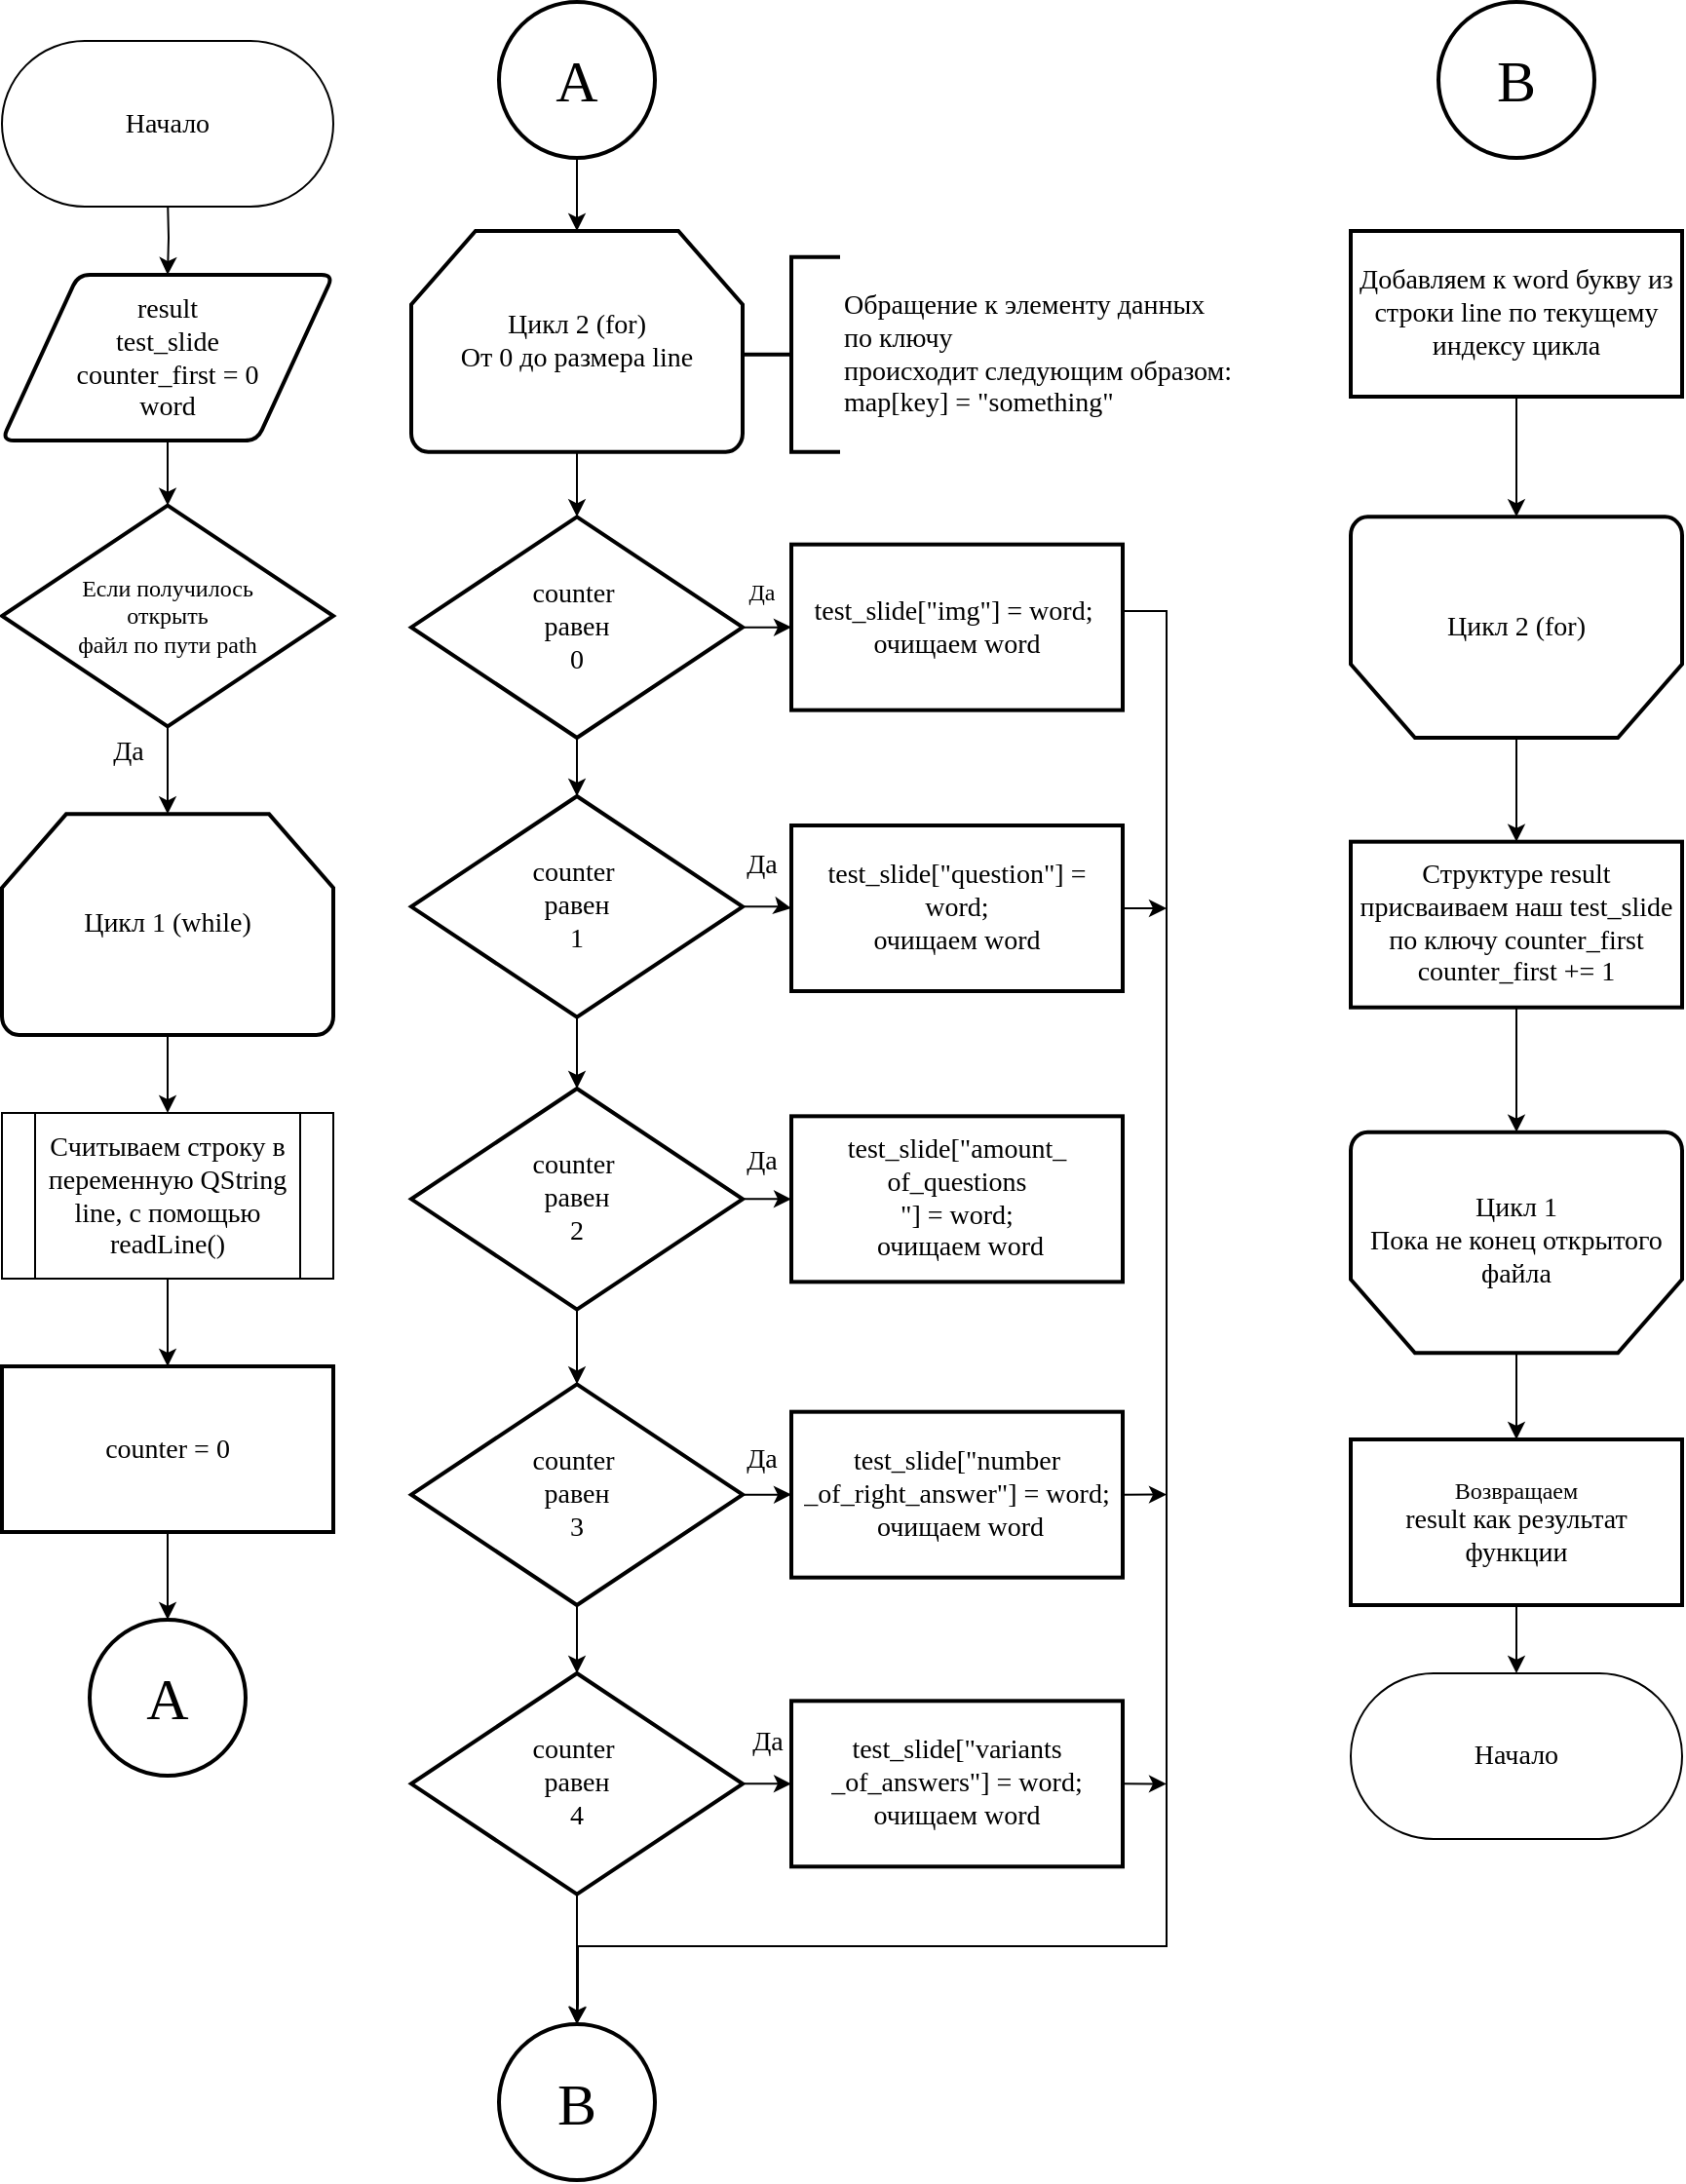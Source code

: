 <mxfile version="22.1.5" type="device">
  <diagram name="Страница — 1" id="GVsMRDVQ44VWrH_qdUw6">
    <mxGraphModel dx="1615" dy="900" grid="1" gridSize="10" guides="1" tooltips="1" connect="1" arrows="1" fold="1" page="1" pageScale="1" pageWidth="827" pageHeight="1169" math="0" shadow="0">
      <root>
        <mxCell id="0" />
        <mxCell id="1" parent="0" />
        <mxCell id="yowatQOYGPxoi-IL2uhS-81" value="" style="edgeStyle=orthogonalEdgeStyle;rounded=0;orthogonalLoop=1;jettySize=auto;html=1;" parent="1" target="yowatQOYGPxoi-IL2uhS-3" edge="1">
          <mxGeometry relative="1" as="geometry">
            <mxPoint x="95" y="630" as="sourcePoint" />
          </mxGeometry>
        </mxCell>
        <mxCell id="yowatQOYGPxoi-IL2uhS-53" value="" style="edgeStyle=orthogonalEdgeStyle;rounded=0;orthogonalLoop=1;jettySize=auto;html=1;" parent="1" source="yowatQOYGPxoi-IL2uhS-3" target="yowatQOYGPxoi-IL2uhS-22" edge="1">
          <mxGeometry relative="1" as="geometry" />
        </mxCell>
        <mxCell id="yowatQOYGPxoi-IL2uhS-3" value="&lt;font style=&quot;font-size: 14px;&quot; face=&quot;Times New Roman&quot;&gt;result&lt;br&gt;test_slide &lt;br&gt;counter_first = 0&lt;br&gt;word&lt;/font&gt;" style="shape=parallelogram;html=1;strokeWidth=2;perimeter=parallelogramPerimeter;whiteSpace=wrap;rounded=1;arcSize=12;size=0.23;aspect=fixed;" parent="1" vertex="1">
          <mxGeometry x="10" y="670" width="170" height="85" as="geometry" />
        </mxCell>
        <mxCell id="yowatQOYGPxoi-IL2uhS-58" value="" style="edgeStyle=orthogonalEdgeStyle;rounded=0;orthogonalLoop=1;jettySize=auto;html=1;" parent="1" source="yowatQOYGPxoi-IL2uhS-14" target="yowatQOYGPxoi-IL2uhS-24" edge="1">
          <mxGeometry relative="1" as="geometry" />
        </mxCell>
        <mxCell id="yowatQOYGPxoi-IL2uhS-14" value="&lt;font face=&quot;Times New Roman&quot; style=&quot;font-size: 14px;&quot;&gt;Структуре result присваиваем наш test_slide по ключу counter_first&lt;br&gt;counter_first += 1&lt;/font&gt;" style="rounded=1;whiteSpace=wrap;html=1;absoluteArcSize=1;arcSize=0;strokeWidth=2;aspect=fixed;" parent="1" vertex="1">
          <mxGeometry x="702" y="960.84" width="170" height="85" as="geometry" />
        </mxCell>
        <mxCell id="yowatQOYGPxoi-IL2uhS-54" value="" style="edgeStyle=orthogonalEdgeStyle;rounded=0;orthogonalLoop=1;jettySize=auto;html=1;" parent="1" source="yowatQOYGPxoi-IL2uhS-22" target="yowatQOYGPxoi-IL2uhS-23" edge="1">
          <mxGeometry relative="1" as="geometry" />
        </mxCell>
        <mxCell id="yowatQOYGPxoi-IL2uhS-22" value="&lt;font style=&quot;font-size: 12px;&quot; face=&quot;Times New Roman&quot;&gt;Если получилось &lt;br&gt;открыть &lt;br&gt;файл по пути path&lt;/font&gt;" style="strokeWidth=2;html=1;shape=mxgraph.flowchart.decision;whiteSpace=wrap;aspect=fixed;" parent="1" vertex="1">
          <mxGeometry x="10" y="788.33" width="170" height="113.33" as="geometry" />
        </mxCell>
        <mxCell id="yowatQOYGPxoi-IL2uhS-55" value="" style="edgeStyle=orthogonalEdgeStyle;rounded=0;orthogonalLoop=1;jettySize=auto;html=1;" parent="1" source="yowatQOYGPxoi-IL2uhS-23" target="yowatQOYGPxoi-IL2uhS-26" edge="1">
          <mxGeometry relative="1" as="geometry" />
        </mxCell>
        <mxCell id="yowatQOYGPxoi-IL2uhS-23" value="&lt;font style=&quot;font-size: 14px;&quot; face=&quot;Times New Roman&quot;&gt;Цикл 1 (while)&lt;/font&gt;" style="strokeWidth=2;html=1;shape=mxgraph.flowchart.loop_limit;whiteSpace=wrap;aspect=fixed;" parent="1" vertex="1">
          <mxGeometry x="10" y="946.67" width="170" height="113.33" as="geometry" />
        </mxCell>
        <mxCell id="aLACxy-rQAyNiAspGChn-12" value="" style="edgeStyle=orthogonalEdgeStyle;rounded=0;orthogonalLoop=1;jettySize=auto;html=1;" edge="1" parent="1" source="yowatQOYGPxoi-IL2uhS-24" target="aLACxy-rQAyNiAspGChn-11">
          <mxGeometry relative="1" as="geometry" />
        </mxCell>
        <mxCell id="yowatQOYGPxoi-IL2uhS-24" value="&lt;font face=&quot;Times New Roman&quot; style=&quot;font-size: 14px;&quot;&gt;Цикл 1&lt;br&gt;Пока не конец открытого файла&lt;/font&gt;" style="strokeWidth=2;html=1;shape=mxgraph.flowchart.loop_limit;whiteSpace=wrap;aspect=fixed;direction=west;" parent="1" vertex="1">
          <mxGeometry x="702" y="1109.83" width="170" height="113.33" as="geometry" />
        </mxCell>
        <mxCell id="yowatQOYGPxoi-IL2uhS-56" value="" style="edgeStyle=orthogonalEdgeStyle;rounded=0;orthogonalLoop=1;jettySize=auto;html=1;" parent="1" source="yowatQOYGPxoi-IL2uhS-27" target="yowatQOYGPxoi-IL2uhS-28" edge="1">
          <mxGeometry relative="1" as="geometry">
            <mxPoint x="95" y="1225" as="sourcePoint" />
          </mxGeometry>
        </mxCell>
        <mxCell id="aLACxy-rQAyNiAspGChn-3" value="" style="edgeStyle=orthogonalEdgeStyle;rounded=0;orthogonalLoop=1;jettySize=auto;html=1;" edge="1" parent="1" source="yowatQOYGPxoi-IL2uhS-26" target="yowatQOYGPxoi-IL2uhS-27">
          <mxGeometry relative="1" as="geometry" />
        </mxCell>
        <mxCell id="yowatQOYGPxoi-IL2uhS-26" value="&lt;font style=&quot;font-size: 14px;&quot; face=&quot;Times New Roman&quot;&gt;Считываем строку в переменную QString line, с помощью readLine()&lt;/font&gt;" style="shape=process;whiteSpace=wrap;html=1;backgroundOutline=1;aspect=fixed;" parent="1" vertex="1">
          <mxGeometry x="10" y="1100" width="170" height="85" as="geometry" />
        </mxCell>
        <mxCell id="yowatQOYGPxoi-IL2uhS-28" value="&lt;font face=&quot;Times New Roman&quot; style=&quot;font-size: 30px;&quot;&gt;A&lt;/font&gt;" style="strokeWidth=2;html=1;shape=mxgraph.flowchart.start_2;whiteSpace=wrap;aspect=fixed;" parent="1" vertex="1">
          <mxGeometry x="55" y="1360" width="80" height="80" as="geometry" />
        </mxCell>
        <mxCell id="yowatQOYGPxoi-IL2uhS-73" value="" style="edgeStyle=orthogonalEdgeStyle;rounded=0;orthogonalLoop=1;jettySize=auto;html=1;" parent="1" source="yowatQOYGPxoi-IL2uhS-29" target="yowatQOYGPxoi-IL2uhS-30" edge="1">
          <mxGeometry relative="1" as="geometry" />
        </mxCell>
        <mxCell id="yowatQOYGPxoi-IL2uhS-29" value="&lt;font face=&quot;Times New Roman&quot; style=&quot;font-size: 30px;&quot;&gt;A&lt;/font&gt;" style="strokeWidth=2;html=1;shape=mxgraph.flowchart.start_2;whiteSpace=wrap;aspect=fixed;" parent="1" vertex="1">
          <mxGeometry x="265" y="530" width="80" height="80" as="geometry" />
        </mxCell>
        <mxCell id="yowatQOYGPxoi-IL2uhS-74" value="" style="edgeStyle=orthogonalEdgeStyle;rounded=0;orthogonalLoop=1;jettySize=auto;html=1;" parent="1" source="yowatQOYGPxoi-IL2uhS-30" target="yowatQOYGPxoi-IL2uhS-32" edge="1">
          <mxGeometry relative="1" as="geometry" />
        </mxCell>
        <mxCell id="yowatQOYGPxoi-IL2uhS-30" value="&lt;font face=&quot;Times New Roman&quot; style=&quot;font-size: 14px;&quot;&gt;Цикл 2 (for)&lt;br&gt;От 0 до размера line&lt;/font&gt;" style="strokeWidth=2;html=1;shape=mxgraph.flowchart.loop_limit;whiteSpace=wrap;aspect=fixed;" parent="1" vertex="1">
          <mxGeometry x="220" y="647.5" width="170" height="113.33" as="geometry" />
        </mxCell>
        <mxCell id="aLACxy-rQAyNiAspGChn-15" value="" style="edgeStyle=orthogonalEdgeStyle;rounded=0;orthogonalLoop=1;jettySize=auto;html=1;" edge="1" parent="1" source="yowatQOYGPxoi-IL2uhS-31" target="yowatQOYGPxoi-IL2uhS-14">
          <mxGeometry relative="1" as="geometry" />
        </mxCell>
        <mxCell id="yowatQOYGPxoi-IL2uhS-31" value="&lt;font face=&quot;Times New Roman&quot; style=&quot;font-size: 14px;&quot;&gt;Цикл 2 (for)&lt;/font&gt;" style="strokeWidth=2;html=1;shape=mxgraph.flowchart.loop_limit;whiteSpace=wrap;aspect=fixed;direction=west;" parent="1" vertex="1">
          <mxGeometry x="702" y="794.17" width="170" height="113.33" as="geometry" />
        </mxCell>
        <mxCell id="yowatQOYGPxoi-IL2uhS-42" value="" style="edgeStyle=orthogonalEdgeStyle;rounded=0;orthogonalLoop=1;jettySize=auto;html=1;" parent="1" source="yowatQOYGPxoi-IL2uhS-32" target="yowatQOYGPxoi-IL2uhS-37" edge="1">
          <mxGeometry relative="1" as="geometry" />
        </mxCell>
        <mxCell id="yowatQOYGPxoi-IL2uhS-47" value="" style="edgeStyle=orthogonalEdgeStyle;rounded=0;orthogonalLoop=1;jettySize=auto;html=1;" parent="1" source="yowatQOYGPxoi-IL2uhS-32" target="yowatQOYGPxoi-IL2uhS-33" edge="1">
          <mxGeometry relative="1" as="geometry" />
        </mxCell>
        <mxCell id="yowatQOYGPxoi-IL2uhS-32" value="&lt;font face=&quot;Times New Roman&quot; style=&quot;font-size: 14px;&quot;&gt;counter&amp;nbsp;&lt;br&gt;равен&lt;br&gt;0&lt;/font&gt;" style="strokeWidth=2;html=1;shape=mxgraph.flowchart.decision;whiteSpace=wrap;aspect=fixed;" parent="1" vertex="1">
          <mxGeometry x="220" y="794.17" width="170" height="113.33" as="geometry" />
        </mxCell>
        <mxCell id="yowatQOYGPxoi-IL2uhS-43" value="" style="edgeStyle=orthogonalEdgeStyle;rounded=0;orthogonalLoop=1;jettySize=auto;html=1;" parent="1" source="yowatQOYGPxoi-IL2uhS-33" target="yowatQOYGPxoi-IL2uhS-38" edge="1">
          <mxGeometry relative="1" as="geometry" />
        </mxCell>
        <mxCell id="yowatQOYGPxoi-IL2uhS-48" value="" style="edgeStyle=orthogonalEdgeStyle;rounded=0;orthogonalLoop=1;jettySize=auto;html=1;" parent="1" source="yowatQOYGPxoi-IL2uhS-33" target="yowatQOYGPxoi-IL2uhS-34" edge="1">
          <mxGeometry relative="1" as="geometry" />
        </mxCell>
        <mxCell id="yowatQOYGPxoi-IL2uhS-33" value="&lt;font style=&quot;font-size: 14px;&quot; face=&quot;Times New Roman&quot;&gt;counter&amp;nbsp;&lt;br&gt;равен&lt;br&gt;1&lt;/font&gt;" style="strokeWidth=2;html=1;shape=mxgraph.flowchart.decision;whiteSpace=wrap;aspect=fixed;" parent="1" vertex="1">
          <mxGeometry x="220" y="937.5" width="170" height="113.33" as="geometry" />
        </mxCell>
        <mxCell id="yowatQOYGPxoi-IL2uhS-44" value="" style="edgeStyle=orthogonalEdgeStyle;rounded=0;orthogonalLoop=1;jettySize=auto;html=1;" parent="1" source="yowatQOYGPxoi-IL2uhS-34" target="yowatQOYGPxoi-IL2uhS-39" edge="1">
          <mxGeometry relative="1" as="geometry" />
        </mxCell>
        <mxCell id="yowatQOYGPxoi-IL2uhS-49" value="" style="edgeStyle=orthogonalEdgeStyle;rounded=0;orthogonalLoop=1;jettySize=auto;html=1;" parent="1" source="yowatQOYGPxoi-IL2uhS-34" target="yowatQOYGPxoi-IL2uhS-35" edge="1">
          <mxGeometry relative="1" as="geometry" />
        </mxCell>
        <mxCell id="yowatQOYGPxoi-IL2uhS-34" value="&lt;font style=&quot;font-size: 14px;&quot; face=&quot;Times New Roman&quot;&gt;counter&amp;nbsp;&lt;br&gt;равен&lt;br&gt;2&lt;/font&gt;" style="strokeWidth=2;html=1;shape=mxgraph.flowchart.decision;whiteSpace=wrap;aspect=fixed;" parent="1" vertex="1">
          <mxGeometry x="220" y="1087.5" width="170" height="113.33" as="geometry" />
        </mxCell>
        <mxCell id="yowatQOYGPxoi-IL2uhS-45" value="" style="edgeStyle=orthogonalEdgeStyle;rounded=0;orthogonalLoop=1;jettySize=auto;html=1;" parent="1" source="yowatQOYGPxoi-IL2uhS-35" target="yowatQOYGPxoi-IL2uhS-40" edge="1">
          <mxGeometry relative="1" as="geometry" />
        </mxCell>
        <mxCell id="yowatQOYGPxoi-IL2uhS-50" value="" style="edgeStyle=orthogonalEdgeStyle;rounded=0;orthogonalLoop=1;jettySize=auto;html=1;" parent="1" source="yowatQOYGPxoi-IL2uhS-35" target="yowatQOYGPxoi-IL2uhS-36" edge="1">
          <mxGeometry relative="1" as="geometry" />
        </mxCell>
        <mxCell id="yowatQOYGPxoi-IL2uhS-35" value="&lt;font style=&quot;font-size: 14px;&quot; face=&quot;Times New Roman&quot;&gt;counter&amp;nbsp;&lt;br&gt;равен&lt;br&gt;3&lt;/font&gt;" style="strokeWidth=2;html=1;shape=mxgraph.flowchart.decision;whiteSpace=wrap;aspect=fixed;" parent="1" vertex="1">
          <mxGeometry x="220" y="1239.17" width="170" height="113.33" as="geometry" />
        </mxCell>
        <mxCell id="yowatQOYGPxoi-IL2uhS-46" value="" style="edgeStyle=orthogonalEdgeStyle;rounded=0;orthogonalLoop=1;jettySize=auto;html=1;" parent="1" source="yowatQOYGPxoi-IL2uhS-36" target="yowatQOYGPxoi-IL2uhS-41" edge="1">
          <mxGeometry relative="1" as="geometry" />
        </mxCell>
        <mxCell id="aLACxy-rQAyNiAspGChn-8" value="" style="edgeStyle=orthogonalEdgeStyle;rounded=0;orthogonalLoop=1;jettySize=auto;html=1;" edge="1" parent="1" source="yowatQOYGPxoi-IL2uhS-36" target="aLACxy-rQAyNiAspGChn-7">
          <mxGeometry relative="1" as="geometry" />
        </mxCell>
        <mxCell id="yowatQOYGPxoi-IL2uhS-36" value="&lt;font style=&quot;font-size: 14px;&quot; face=&quot;Times New Roman&quot;&gt;counter&amp;nbsp;&lt;br&gt;равен&lt;br&gt;4&lt;/font&gt;" style="strokeWidth=2;html=1;shape=mxgraph.flowchart.decision;whiteSpace=wrap;aspect=fixed;" parent="1" vertex="1">
          <mxGeometry x="220" y="1387.5" width="170" height="113.33" as="geometry" />
        </mxCell>
        <mxCell id="yowatQOYGPxoi-IL2uhS-61" style="edgeStyle=orthogonalEdgeStyle;rounded=0;orthogonalLoop=1;jettySize=auto;html=1;exitX=1;exitY=0.5;exitDx=0;exitDy=0;entryX=0.5;entryY=0;entryDx=0;entryDy=0;entryPerimeter=0;" parent="1" source="yowatQOYGPxoi-IL2uhS-37" target="aLACxy-rQAyNiAspGChn-7" edge="1">
          <mxGeometry relative="1" as="geometry">
            <mxPoint x="307.5" y="1567.5" as="targetPoint" />
            <Array as="points">
              <mxPoint x="585.5" y="842.5" />
              <mxPoint x="607.5" y="842.5" />
              <mxPoint x="607.5" y="1527.5" />
              <mxPoint x="305.5" y="1527.5" />
              <mxPoint x="305.5" y="1557.5" />
            </Array>
          </mxGeometry>
        </mxCell>
        <mxCell id="yowatQOYGPxoi-IL2uhS-37" value="&lt;font style=&quot;font-size: 14px;&quot; face=&quot;Times New Roman&quot;&gt;test_slide[&quot;img&quot;] = word;&amp;nbsp;&lt;br&gt;очищаем word&lt;/font&gt;" style="rounded=1;whiteSpace=wrap;html=1;absoluteArcSize=1;arcSize=0;strokeWidth=2;aspect=fixed;" parent="1" vertex="1">
          <mxGeometry x="415" y="808.33" width="170" height="85" as="geometry" />
        </mxCell>
        <mxCell id="aLACxy-rQAyNiAspGChn-4" style="edgeStyle=orthogonalEdgeStyle;rounded=0;orthogonalLoop=1;jettySize=auto;html=1;exitX=1;exitY=0.5;exitDx=0;exitDy=0;" edge="1" parent="1" source="yowatQOYGPxoi-IL2uhS-38">
          <mxGeometry relative="1" as="geometry">
            <mxPoint x="607.5" y="995.184" as="targetPoint" />
          </mxGeometry>
        </mxCell>
        <mxCell id="yowatQOYGPxoi-IL2uhS-38" value="&lt;font face=&quot;Times New Roman&quot; style=&quot;font-size: 14px;&quot;&gt;test_slide[&quot;question&quot;] = word;&lt;br&gt;очищаем word&lt;/font&gt;" style="rounded=1;whiteSpace=wrap;html=1;absoluteArcSize=1;arcSize=0;strokeWidth=2;aspect=fixed;" parent="1" vertex="1">
          <mxGeometry x="415" y="952.5" width="170" height="85" as="geometry" />
        </mxCell>
        <mxCell id="yowatQOYGPxoi-IL2uhS-39" value="&lt;font style=&quot;font-size: 14px;&quot; face=&quot;Times New Roman&quot;&gt;test_slide[&quot;amount_&lt;br&gt;of_questions&lt;br&gt;&quot;] = word;&lt;br&gt;&amp;nbsp;очищаем word&lt;/font&gt;" style="rounded=1;whiteSpace=wrap;html=1;absoluteArcSize=1;arcSize=0;strokeWidth=2;aspect=fixed;" parent="1" vertex="1">
          <mxGeometry x="415" y="1101.67" width="170" height="85" as="geometry" />
        </mxCell>
        <mxCell id="aLACxy-rQAyNiAspGChn-5" style="edgeStyle=orthogonalEdgeStyle;rounded=0;orthogonalLoop=1;jettySize=auto;html=1;exitX=1;exitY=0.5;exitDx=0;exitDy=0;" edge="1" parent="1" source="yowatQOYGPxoi-IL2uhS-40">
          <mxGeometry relative="1" as="geometry">
            <mxPoint x="607.5" y="1296" as="targetPoint" />
          </mxGeometry>
        </mxCell>
        <mxCell id="yowatQOYGPxoi-IL2uhS-40" value="&lt;font style=&quot;font-size: 14px;&quot; face=&quot;Times New Roman&quot;&gt; test_slide[&quot;number&lt;br&gt;_of_right_answer&quot;] = word;&lt;br&gt;&amp;nbsp;очищаем word&lt;/font&gt;" style="rounded=1;whiteSpace=wrap;html=1;absoluteArcSize=1;arcSize=0;strokeWidth=2;aspect=fixed;" parent="1" vertex="1">
          <mxGeometry x="415" y="1253.34" width="170" height="85" as="geometry" />
        </mxCell>
        <mxCell id="aLACxy-rQAyNiAspGChn-6" style="edgeStyle=orthogonalEdgeStyle;rounded=0;orthogonalLoop=1;jettySize=auto;html=1;exitX=1;exitY=0.5;exitDx=0;exitDy=0;" edge="1" parent="1" source="yowatQOYGPxoi-IL2uhS-41">
          <mxGeometry relative="1" as="geometry">
            <mxPoint x="607.5" y="1444.5" as="targetPoint" />
          </mxGeometry>
        </mxCell>
        <mxCell id="yowatQOYGPxoi-IL2uhS-41" value="&lt;font style=&quot;font-size: 14px;&quot; face=&quot;Times New Roman&quot;&gt; test_slide[&quot;variants&lt;br&gt;_of_answers&quot;] = word; очищаем word&lt;/font&gt;" style="rounded=1;whiteSpace=wrap;html=1;absoluteArcSize=1;arcSize=0;strokeWidth=2;aspect=fixed;" parent="1" vertex="1">
          <mxGeometry x="415" y="1401.66" width="170" height="85" as="geometry" />
        </mxCell>
        <mxCell id="yowatQOYGPxoi-IL2uhS-67" value="" style="edgeStyle=orthogonalEdgeStyle;rounded=0;orthogonalLoop=1;jettySize=auto;html=1;" parent="1" source="yowatQOYGPxoi-IL2uhS-52" target="yowatQOYGPxoi-IL2uhS-31" edge="1">
          <mxGeometry relative="1" as="geometry" />
        </mxCell>
        <mxCell id="yowatQOYGPxoi-IL2uhS-52" value="&lt;font style=&quot;font-size: 14px;&quot; face=&quot;Times New Roman&quot;&gt;Добавляем к word букву из строки line по текущему индексу цикла&lt;/font&gt;" style="rounded=1;whiteSpace=wrap;html=1;absoluteArcSize=1;arcSize=0;strokeWidth=2;aspect=fixed;" parent="1" vertex="1">
          <mxGeometry x="702" y="647.5" width="170" height="85" as="geometry" />
        </mxCell>
        <mxCell id="yowatQOYGPxoi-IL2uhS-68" value="&lt;font face=&quot;Times New Roman&quot; style=&quot;font-size: 14px;&quot;&gt;Обращение к элементу данных &lt;br&gt;по ключу&lt;br&gt;происходит следующим образом:&lt;br&gt;map[key] = &quot;something&quot;&lt;/font&gt;" style="strokeWidth=2;html=1;shape=mxgraph.flowchart.annotation_2;align=left;labelPosition=right;pointerEvents=1;" parent="1" vertex="1">
          <mxGeometry x="390" y="660.83" width="50" height="100" as="geometry" />
        </mxCell>
        <mxCell id="yowatQOYGPxoi-IL2uhS-69" value="&lt;font style=&quot;font-size: 14px;&quot; face=&quot;Times New Roman&quot;&gt;Да&lt;/font&gt;" style="text;html=1;strokeColor=none;fillColor=none;align=center;verticalAlign=middle;whiteSpace=wrap;rounded=0;" parent="1" vertex="1">
          <mxGeometry x="45" y="900" width="60" height="30" as="geometry" />
        </mxCell>
        <mxCell id="yowatQOYGPxoi-IL2uhS-75" value="&lt;font face=&quot;Times New Roman&quot;&gt;Да&lt;/font&gt;" style="text;html=1;strokeColor=none;fillColor=none;align=center;verticalAlign=middle;whiteSpace=wrap;rounded=0;" parent="1" vertex="1">
          <mxGeometry x="385" y="817.5" width="30" height="30" as="geometry" />
        </mxCell>
        <mxCell id="yowatQOYGPxoi-IL2uhS-76" value="&lt;font style=&quot;font-size: 14px;&quot; face=&quot;Times New Roman&quot;&gt;Да&lt;/font&gt;" style="text;html=1;strokeColor=none;fillColor=none;align=center;verticalAlign=middle;whiteSpace=wrap;rounded=0;" parent="1" vertex="1">
          <mxGeometry x="385" y="957.5" width="30" height="30" as="geometry" />
        </mxCell>
        <mxCell id="yowatQOYGPxoi-IL2uhS-77" value="&lt;font style=&quot;font-size: 14px;&quot; face=&quot;Times New Roman&quot;&gt;Да&lt;/font&gt;" style="text;html=1;strokeColor=none;fillColor=none;align=center;verticalAlign=middle;whiteSpace=wrap;rounded=0;" parent="1" vertex="1">
          <mxGeometry x="385" y="1109.83" width="30" height="30" as="geometry" />
        </mxCell>
        <mxCell id="yowatQOYGPxoi-IL2uhS-78" value="&lt;font style=&quot;font-size: 14px;&quot; face=&quot;Times New Roman&quot;&gt;Да&lt;/font&gt;" style="text;html=1;strokeColor=none;fillColor=none;align=center;verticalAlign=middle;whiteSpace=wrap;rounded=0;" parent="1" vertex="1">
          <mxGeometry x="385" y="1262.5" width="30" height="30" as="geometry" />
        </mxCell>
        <mxCell id="yowatQOYGPxoi-IL2uhS-79" value="&lt;font face=&quot;Times New Roman&quot; style=&quot;font-size: 14px;&quot;&gt;Да&lt;/font&gt;" style="text;html=1;strokeColor=none;fillColor=none;align=center;verticalAlign=middle;whiteSpace=wrap;rounded=0;" parent="1" vertex="1">
          <mxGeometry x="387.5" y="1407.5" width="30" height="30" as="geometry" />
        </mxCell>
        <mxCell id="aLACxy-rQAyNiAspGChn-1" value="&lt;font face=&quot;Times New Roman&quot; style=&quot;font-size: 14px;&quot;&gt;Начало&lt;/font&gt;" style="rounded=1;whiteSpace=wrap;html=1;aspect=fixed;arcSize=50;" vertex="1" parent="1">
          <mxGeometry x="10" y="550" width="170" height="85" as="geometry" />
        </mxCell>
        <mxCell id="aLACxy-rQAyNiAspGChn-2" value="" style="edgeStyle=orthogonalEdgeStyle;rounded=0;orthogonalLoop=1;jettySize=auto;html=1;" edge="1" parent="1" target="yowatQOYGPxoi-IL2uhS-27">
          <mxGeometry relative="1" as="geometry">
            <mxPoint x="95" y="1225" as="sourcePoint" />
            <mxPoint x="95" y="1335" as="targetPoint" />
          </mxGeometry>
        </mxCell>
        <mxCell id="yowatQOYGPxoi-IL2uhS-27" value="&lt;font style=&quot;font-size: 14px;&quot; face=&quot;Times New Roman&quot;&gt;counter = 0&lt;/font&gt;" style="rounded=1;whiteSpace=wrap;html=1;absoluteArcSize=1;arcSize=0;strokeWidth=2;aspect=fixed;" parent="1" vertex="1">
          <mxGeometry x="10" y="1230" width="170" height="85" as="geometry" />
        </mxCell>
        <mxCell id="aLACxy-rQAyNiAspGChn-7" value="&lt;font face=&quot;Times New Roman&quot;&gt;&lt;span style=&quot;font-size: 30px;&quot;&gt;B&lt;/span&gt;&lt;/font&gt;" style="strokeWidth=2;html=1;shape=mxgraph.flowchart.start_2;whiteSpace=wrap;aspect=fixed;" vertex="1" parent="1">
          <mxGeometry x="265" y="1567.5" width="80" height="80" as="geometry" />
        </mxCell>
        <mxCell id="aLACxy-rQAyNiAspGChn-9" value="&lt;font face=&quot;Times New Roman&quot;&gt;&lt;span style=&quot;font-size: 30px;&quot;&gt;B&lt;/span&gt;&lt;/font&gt;" style="strokeWidth=2;html=1;shape=mxgraph.flowchart.start_2;whiteSpace=wrap;aspect=fixed;" vertex="1" parent="1">
          <mxGeometry x="747" y="530" width="80" height="80" as="geometry" />
        </mxCell>
        <mxCell id="aLACxy-rQAyNiAspGChn-14" value="" style="edgeStyle=orthogonalEdgeStyle;rounded=0;orthogonalLoop=1;jettySize=auto;html=1;" edge="1" parent="1" source="aLACxy-rQAyNiAspGChn-11" target="aLACxy-rQAyNiAspGChn-13">
          <mxGeometry relative="1" as="geometry" />
        </mxCell>
        <mxCell id="aLACxy-rQAyNiAspGChn-11" value="&lt;font face=&quot;Times New Roman&quot;&gt;Возвращаем&lt;br style=&quot;border-color: var(--border-color); font-size: 14px;&quot;&gt;&lt;span style=&quot;font-size: 14px;&quot;&gt;result как результат функции&lt;/span&gt;&lt;/font&gt;" style="rounded=1;whiteSpace=wrap;html=1;absoluteArcSize=1;arcSize=0;strokeWidth=2;aspect=fixed;" vertex="1" parent="1">
          <mxGeometry x="702" y="1267.5" width="170" height="85" as="geometry" />
        </mxCell>
        <mxCell id="aLACxy-rQAyNiAspGChn-13" value="&lt;font face=&quot;Times New Roman&quot; style=&quot;font-size: 14px;&quot;&gt;Начало&lt;/font&gt;" style="rounded=1;whiteSpace=wrap;html=1;aspect=fixed;arcSize=50;" vertex="1" parent="1">
          <mxGeometry x="702" y="1387.5" width="170" height="85" as="geometry" />
        </mxCell>
      </root>
    </mxGraphModel>
  </diagram>
</mxfile>
